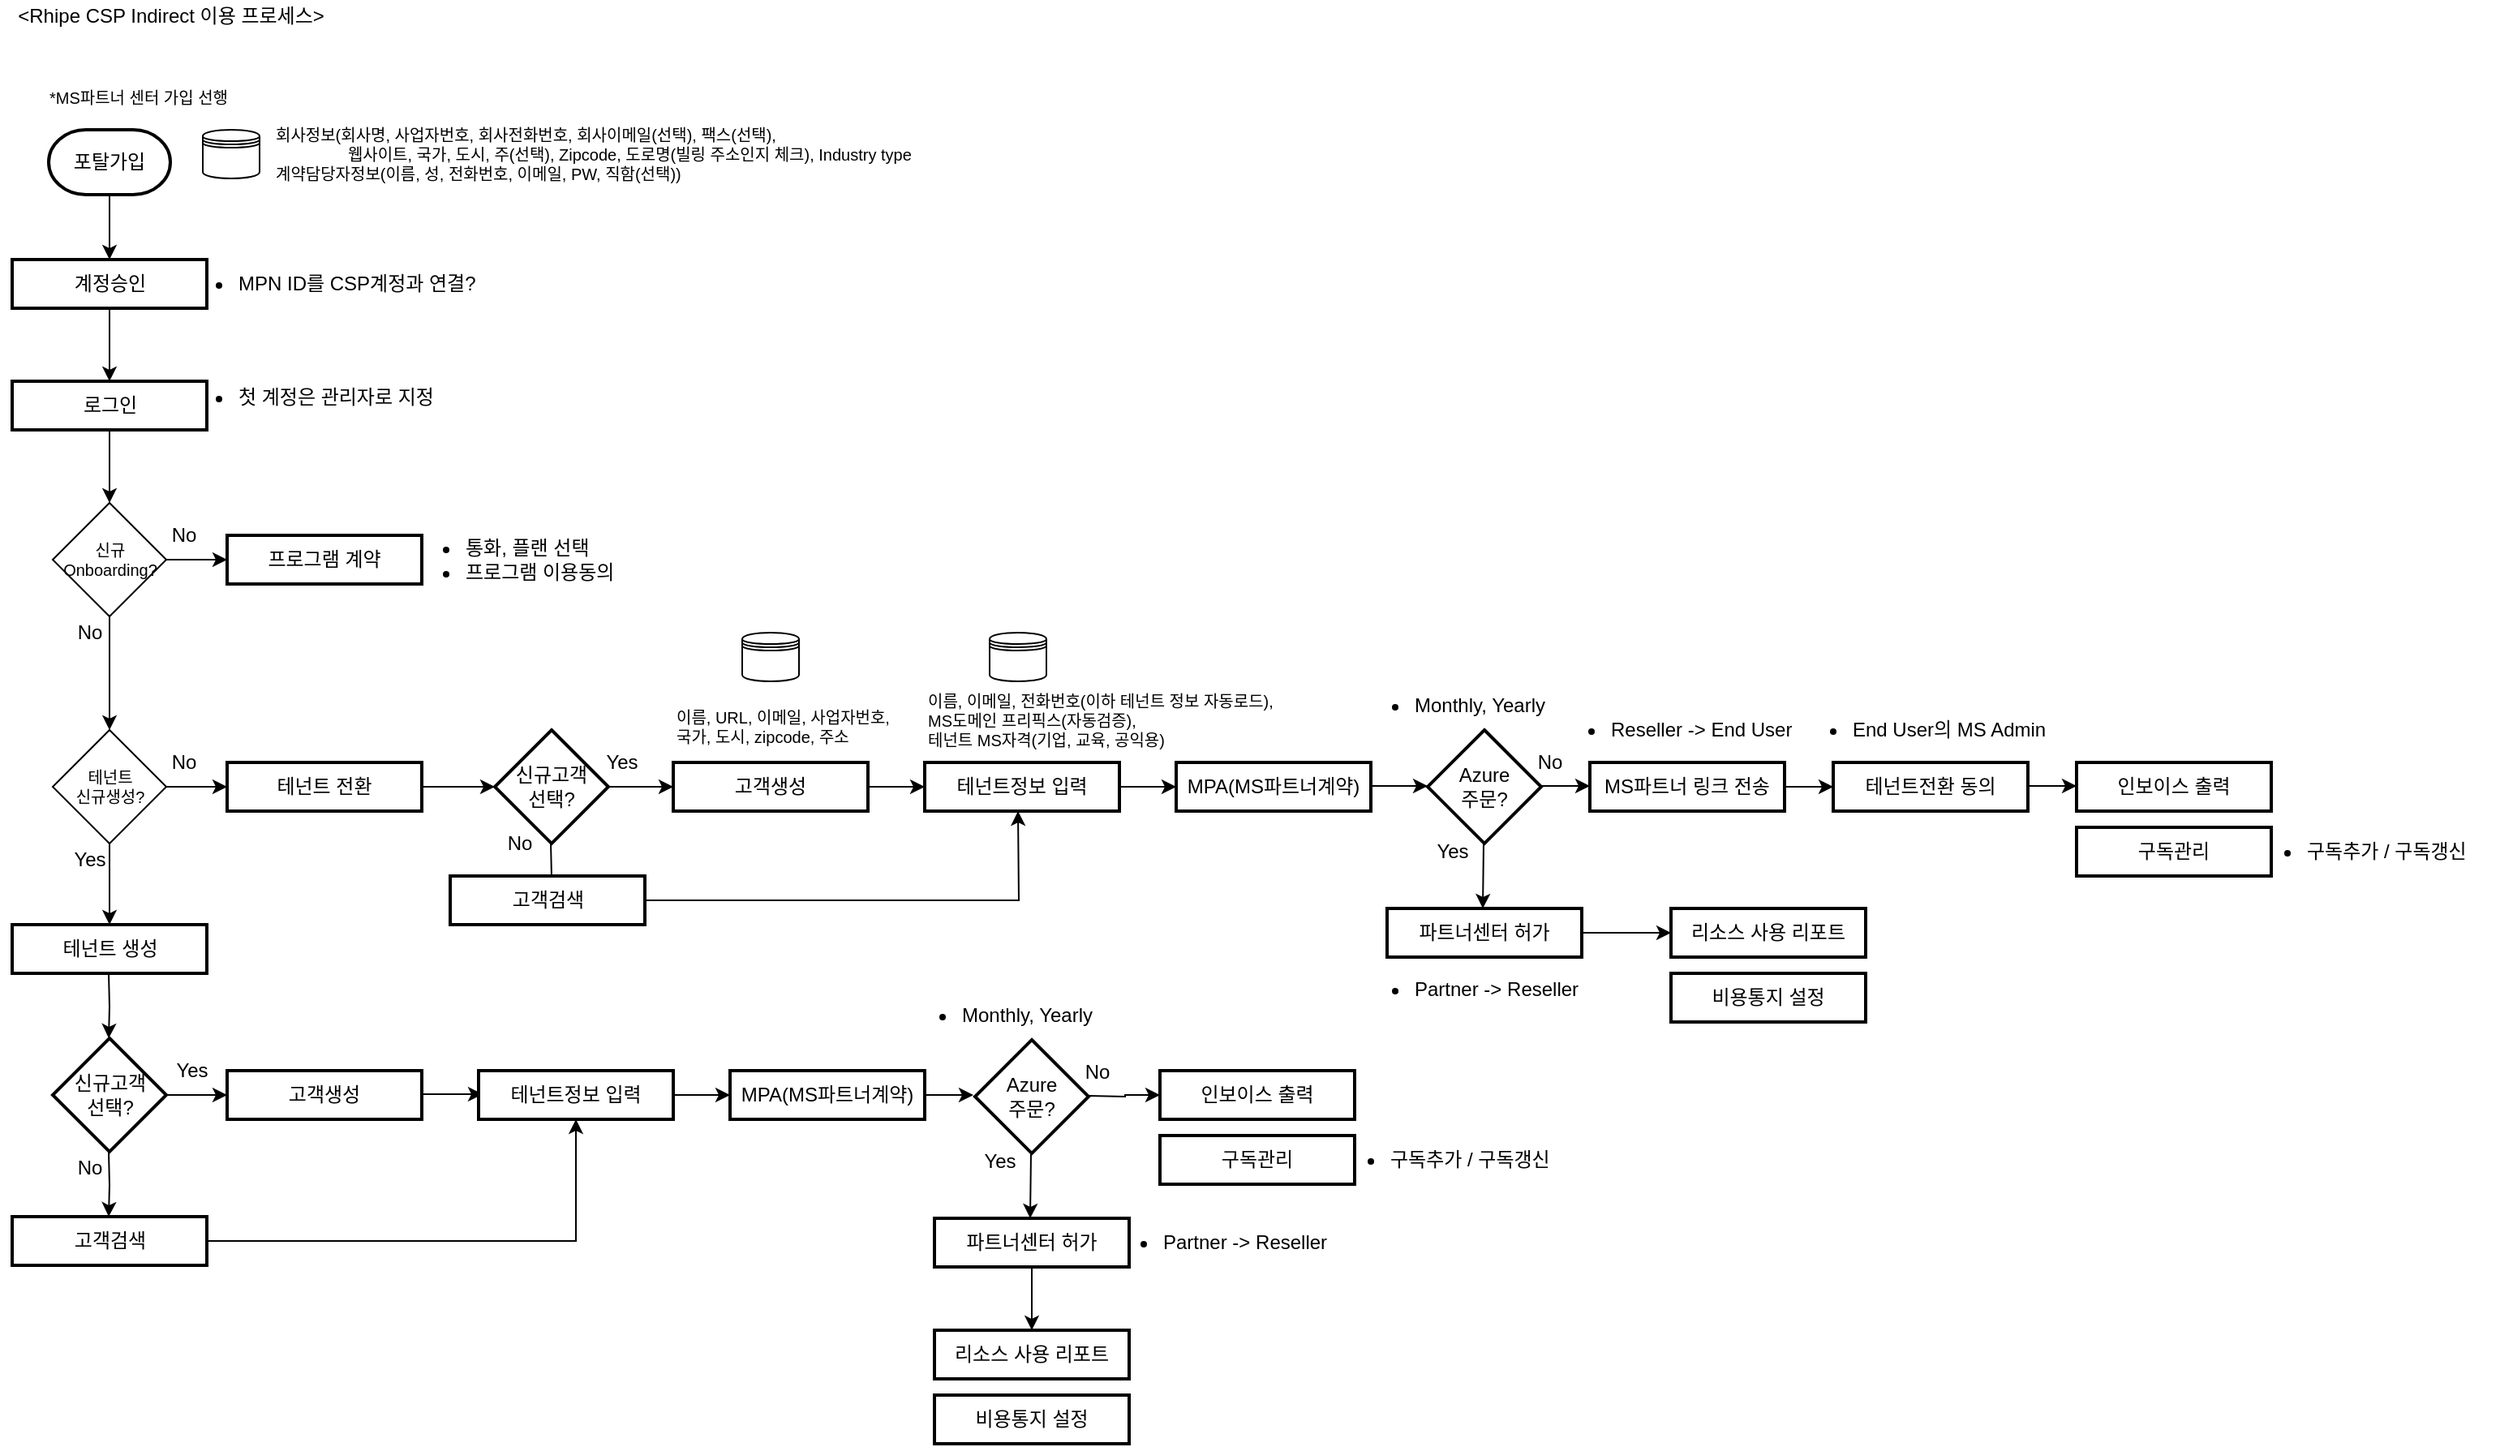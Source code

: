 <mxfile version="15.8.3" type="github">
  <diagram id="-kC8-EX9NPomtugNLF3H" name="Page-1">
    <mxGraphModel dx="1038" dy="579" grid="1" gridSize="10" guides="1" tooltips="1" connect="1" arrows="1" fold="1" page="1" pageScale="1" pageWidth="827" pageHeight="1169" math="0" shadow="0">
      <root>
        <mxCell id="0" />
        <mxCell id="1" parent="0" />
        <mxCell id="LLDy-vm4whv-XX8NyYhA-1" value="&amp;lt;Rhipe CSP Indirect 이용 프로세스&amp;gt;" style="text;html=1;resizable=0;autosize=1;align=center;verticalAlign=middle;points=[];fillColor=none;strokeColor=none;rounded=0;" parent="1" vertex="1">
          <mxGeometry x="10" y="10" width="210" height="20" as="geometry" />
        </mxCell>
        <mxCell id="LLDy-vm4whv-XX8NyYhA-7" value="" style="edgeStyle=orthogonalEdgeStyle;rounded=0;orthogonalLoop=1;jettySize=auto;html=1;" parent="1" source="LLDy-vm4whv-XX8NyYhA-4" target="LLDy-vm4whv-XX8NyYhA-6" edge="1">
          <mxGeometry relative="1" as="geometry" />
        </mxCell>
        <mxCell id="LLDy-vm4whv-XX8NyYhA-4" value="포탈가입" style="strokeWidth=2;html=1;shape=mxgraph.flowchart.terminator;whiteSpace=wrap;" parent="1" vertex="1">
          <mxGeometry x="40" y="90" width="75" height="40" as="geometry" />
        </mxCell>
        <mxCell id="LLDy-vm4whv-XX8NyYhA-5" value="회사정보(회사명, 사업자번호, 회사전화번호, 회사이메일(선택), 팩스(선택),&lt;br style=&quot;font-size: 10px&quot;&gt;&amp;nbsp; &amp;nbsp; &amp;nbsp; &amp;nbsp; &amp;nbsp; &amp;nbsp; &amp;nbsp; &amp;nbsp; 웹사이트, 국가, 도시, 주(선택), Zipcode, 도로명(빌링 주소인지 체크), Industry type&lt;br style=&quot;font-size: 10px&quot;&gt;&lt;div style=&quot;font-size: 10px&quot;&gt;&lt;span style=&quot;font-size: 10px&quot;&gt;계약담당자정보(이름, 성, 전화번호, 이메일, PW, 직함(선택))&lt;/span&gt;&lt;/div&gt;" style="text;html=1;resizable=0;autosize=1;align=left;verticalAlign=middle;points=[];fillColor=none;strokeColor=none;rounded=0;fontSize=10;" parent="1" vertex="1">
          <mxGeometry x="177.5" y="85" width="430" height="40" as="geometry" />
        </mxCell>
        <mxCell id="LLDy-vm4whv-XX8NyYhA-12" value="" style="edgeStyle=orthogonalEdgeStyle;rounded=0;orthogonalLoop=1;jettySize=auto;html=1;" parent="1" source="LLDy-vm4whv-XX8NyYhA-6" target="LLDy-vm4whv-XX8NyYhA-10" edge="1">
          <mxGeometry relative="1" as="geometry" />
        </mxCell>
        <mxCell id="LLDy-vm4whv-XX8NyYhA-6" value="계정승인" style="whiteSpace=wrap;html=1;strokeWidth=2;" parent="1" vertex="1">
          <mxGeometry x="17.5" y="170" width="120" height="30" as="geometry" />
        </mxCell>
        <mxCell id="vkQwAch70h2A3rZclxdM-7" value="" style="edgeStyle=orthogonalEdgeStyle;rounded=0;orthogonalLoop=1;jettySize=auto;html=1;" edge="1" parent="1" source="LLDy-vm4whv-XX8NyYhA-10" target="vkQwAch70h2A3rZclxdM-6">
          <mxGeometry relative="1" as="geometry" />
        </mxCell>
        <mxCell id="LLDy-vm4whv-XX8NyYhA-10" value="로그인" style="whiteSpace=wrap;html=1;strokeWidth=2;" parent="1" vertex="1">
          <mxGeometry x="17.5" y="245" width="120" height="30" as="geometry" />
        </mxCell>
        <mxCell id="LLDy-vm4whv-XX8NyYhA-17" value="&lt;ul&gt;&lt;li&gt;MPN ID를 CSP계정과 연결?&lt;/li&gt;&lt;/ul&gt;" style="text;html=1;resizable=0;autosize=1;align=left;verticalAlign=middle;points=[];fillColor=none;strokeColor=none;rounded=0;" parent="1" vertex="1">
          <mxGeometry x="115" y="165" width="210" height="40" as="geometry" />
        </mxCell>
        <mxCell id="LLDy-vm4whv-XX8NyYhA-18" value="&lt;ul&gt;&lt;li&gt;첫 계정은 관리자로 지정&lt;/li&gt;&lt;/ul&gt;" style="text;html=1;resizable=0;autosize=1;align=left;verticalAlign=middle;points=[];fillColor=none;strokeColor=none;rounded=0;" parent="1" vertex="1">
          <mxGeometry x="115" y="235" width="190" height="40" as="geometry" />
        </mxCell>
        <mxCell id="LLDy-vm4whv-XX8NyYhA-19" value="테넌트 생성" style="whiteSpace=wrap;html=1;strokeWidth=2;" parent="1" vertex="1">
          <mxGeometry x="17.5" y="580" width="120" height="30" as="geometry" />
        </mxCell>
        <mxCell id="LLDy-vm4whv-XX8NyYhA-28" value="" style="edgeStyle=orthogonalEdgeStyle;rounded=0;orthogonalLoop=1;jettySize=auto;html=1;" parent="1" edge="1">
          <mxGeometry relative="1" as="geometry">
            <mxPoint x="77" y="610" as="sourcePoint" />
            <mxPoint x="77" y="650" as="targetPoint" />
          </mxGeometry>
        </mxCell>
        <mxCell id="LLDy-vm4whv-XX8NyYhA-33" value="" style="edgeStyle=orthogonalEdgeStyle;rounded=0;orthogonalLoop=1;jettySize=auto;html=1;" parent="1" source="LLDy-vm4whv-XX8NyYhA-29" target="LLDy-vm4whv-XX8NyYhA-32" edge="1">
          <mxGeometry relative="1" as="geometry" />
        </mxCell>
        <mxCell id="LLDy-vm4whv-XX8NyYhA-29" value="신규고객&lt;br&gt;선택?" style="strokeWidth=2;html=1;shape=mxgraph.flowchart.decision;whiteSpace=wrap;align=center;" parent="1" vertex="1">
          <mxGeometry x="42.5" y="650" width="70" height="70" as="geometry" />
        </mxCell>
        <mxCell id="LLDy-vm4whv-XX8NyYhA-32" value="고객생성" style="whiteSpace=wrap;html=1;strokeWidth=2;" parent="1" vertex="1">
          <mxGeometry x="150" y="670" width="120" height="30" as="geometry" />
        </mxCell>
        <mxCell id="LLDy-vm4whv-XX8NyYhA-51" value="" style="edgeStyle=orthogonalEdgeStyle;rounded=0;orthogonalLoop=1;jettySize=auto;html=1;" parent="1" source="LLDy-vm4whv-XX8NyYhA-34" edge="1">
          <mxGeometry relative="1" as="geometry">
            <mxPoint x="610" y="685" as="targetPoint" />
          </mxGeometry>
        </mxCell>
        <mxCell id="LLDy-vm4whv-XX8NyYhA-34" value="MPA(MS파트너계약)" style="whiteSpace=wrap;html=1;strokeWidth=2;" parent="1" vertex="1">
          <mxGeometry x="460" y="670" width="120" height="30" as="geometry" />
        </mxCell>
        <mxCell id="LLDy-vm4whv-XX8NyYhA-35" value="이름, URL, 이메일, 사업자번호, &lt;br style=&quot;font-size: 10px;&quot;&gt;국가, 도시, zipcode, 주소" style="text;whiteSpace=wrap;html=1;fontSize=10;" parent="1" vertex="1">
          <mxGeometry x="425" y="440" width="410" height="30" as="geometry" />
        </mxCell>
        <mxCell id="LLDy-vm4whv-XX8NyYhA-38" value="Yes" style="text;html=1;resizable=0;autosize=1;align=center;verticalAlign=middle;points=[];fillColor=none;strokeColor=none;rounded=0;" parent="1" vertex="1">
          <mxGeometry x="112.5" y="660" width="30" height="20" as="geometry" />
        </mxCell>
        <mxCell id="LLDy-vm4whv-XX8NyYhA-39" value="No" style="text;html=1;resizable=0;autosize=1;align=center;verticalAlign=middle;points=[];fillColor=none;strokeColor=none;rounded=0;" parent="1" vertex="1">
          <mxGeometry x="50" y="720" width="30" height="20" as="geometry" />
        </mxCell>
        <mxCell id="LLDy-vm4whv-XX8NyYhA-40" value="" style="edgeStyle=orthogonalEdgeStyle;rounded=0;orthogonalLoop=1;jettySize=auto;html=1;" parent="1" edge="1">
          <mxGeometry relative="1" as="geometry">
            <mxPoint x="77" y="720" as="sourcePoint" />
            <mxPoint x="77" y="760" as="targetPoint" />
          </mxGeometry>
        </mxCell>
        <mxCell id="LLDy-vm4whv-XX8NyYhA-49" style="edgeStyle=orthogonalEdgeStyle;rounded=0;orthogonalLoop=1;jettySize=auto;html=1;" parent="1" source="LLDy-vm4whv-XX8NyYhA-41" target="LLDy-vm4whv-XX8NyYhA-44" edge="1">
          <mxGeometry relative="1" as="geometry" />
        </mxCell>
        <mxCell id="LLDy-vm4whv-XX8NyYhA-41" value="고객검색" style="whiteSpace=wrap;html=1;strokeWidth=2;" parent="1" vertex="1">
          <mxGeometry x="17.5" y="760" width="120" height="30" as="geometry" />
        </mxCell>
        <mxCell id="LLDy-vm4whv-XX8NyYhA-43" value="" style="edgeStyle=orthogonalEdgeStyle;rounded=0;orthogonalLoop=1;jettySize=auto;html=1;" parent="1" edge="1">
          <mxGeometry relative="1" as="geometry">
            <mxPoint x="270" y="684.5" as="sourcePoint" />
            <mxPoint x="307.5" y="684.5" as="targetPoint" />
          </mxGeometry>
        </mxCell>
        <mxCell id="LLDy-vm4whv-XX8NyYhA-47" value="" style="edgeStyle=orthogonalEdgeStyle;rounded=0;orthogonalLoop=1;jettySize=auto;html=1;" parent="1" source="LLDy-vm4whv-XX8NyYhA-44" target="LLDy-vm4whv-XX8NyYhA-34" edge="1">
          <mxGeometry relative="1" as="geometry" />
        </mxCell>
        <mxCell id="LLDy-vm4whv-XX8NyYhA-44" value="테넌트정보 입력" style="whiteSpace=wrap;html=1;strokeWidth=2;" parent="1" vertex="1">
          <mxGeometry x="305" y="670" width="120" height="30" as="geometry" />
        </mxCell>
        <mxCell id="LLDy-vm4whv-XX8NyYhA-45" value="" style="shape=datastore;whiteSpace=wrap;html=1;" parent="1" vertex="1">
          <mxGeometry x="620" y="400" width="35" height="30" as="geometry" />
        </mxCell>
        <mxCell id="LLDy-vm4whv-XX8NyYhA-46" value="이름, 이메일, 전화번호(이하 테넌트 정보 자동로드), &lt;br style=&quot;font-size: 10px;&quot;&gt;MS도메인 프리픽스(자동검증), &lt;br style=&quot;font-size: 10px;&quot;&gt;테넌트 MS자격(기업, 교육, 공익용)" style="text;whiteSpace=wrap;html=1;fontSize=10;" parent="1" vertex="1">
          <mxGeometry x="580" y="430" width="410" height="30" as="geometry" />
        </mxCell>
        <mxCell id="x1_s0fbQaFr76W7rGfXg-1" value="*MS파트너 센터 가입 선행" style="text;html=1;resizable=0;autosize=1;align=center;verticalAlign=middle;points=[];fillColor=none;strokeColor=none;rounded=0;fontSize=10;" parent="1" vertex="1">
          <mxGeometry x="30" y="60" width="130" height="20" as="geometry" />
        </mxCell>
        <mxCell id="x1_s0fbQaFr76W7rGfXg-16" value="" style="edgeStyle=orthogonalEdgeStyle;rounded=0;orthogonalLoop=1;jettySize=auto;html=1;fontSize=10;" parent="1" source="x1_s0fbQaFr76W7rGfXg-7" target="x1_s0fbQaFr76W7rGfXg-15" edge="1">
          <mxGeometry relative="1" as="geometry" />
        </mxCell>
        <mxCell id="x1_s0fbQaFr76W7rGfXg-7" value="테넌트 전환" style="whiteSpace=wrap;html=1;strokeWidth=2;" parent="1" vertex="1">
          <mxGeometry x="150" y="480" width="120" height="30" as="geometry" />
        </mxCell>
        <mxCell id="x1_s0fbQaFr76W7rGfXg-11" value="" style="edgeStyle=orthogonalEdgeStyle;rounded=0;orthogonalLoop=1;jettySize=auto;html=1;fontSize=10;" parent="1" source="x1_s0fbQaFr76W7rGfXg-10" target="LLDy-vm4whv-XX8NyYhA-19" edge="1">
          <mxGeometry relative="1" as="geometry" />
        </mxCell>
        <mxCell id="x1_s0fbQaFr76W7rGfXg-12" value="" style="edgeStyle=orthogonalEdgeStyle;rounded=0;orthogonalLoop=1;jettySize=auto;html=1;fontSize=10;" parent="1" source="x1_s0fbQaFr76W7rGfXg-10" target="x1_s0fbQaFr76W7rGfXg-7" edge="1">
          <mxGeometry relative="1" as="geometry" />
        </mxCell>
        <mxCell id="x1_s0fbQaFr76W7rGfXg-10" value="테넌트&lt;br&gt;신규생성?" style="rhombus;whiteSpace=wrap;html=1;fontSize=10;align=center;" parent="1" vertex="1">
          <mxGeometry x="42.5" y="460" width="70" height="70" as="geometry" />
        </mxCell>
        <mxCell id="x1_s0fbQaFr76W7rGfXg-13" value="No" style="text;html=1;resizable=0;autosize=1;align=center;verticalAlign=middle;points=[];fillColor=none;strokeColor=none;rounded=0;" parent="1" vertex="1">
          <mxGeometry x="107.5" y="470" width="30" height="20" as="geometry" />
        </mxCell>
        <mxCell id="x1_s0fbQaFr76W7rGfXg-14" value="Yes" style="text;html=1;resizable=0;autosize=1;align=center;verticalAlign=middle;points=[];fillColor=none;strokeColor=none;rounded=0;" parent="1" vertex="1">
          <mxGeometry x="50" y="530" width="30" height="20" as="geometry" />
        </mxCell>
        <mxCell id="x1_s0fbQaFr76W7rGfXg-34" value="" style="edgeStyle=orthogonalEdgeStyle;rounded=0;orthogonalLoop=1;jettySize=auto;html=1;fontSize=10;" parent="1" source="x1_s0fbQaFr76W7rGfXg-15" target="x1_s0fbQaFr76W7rGfXg-17" edge="1">
          <mxGeometry relative="1" as="geometry" />
        </mxCell>
        <mxCell id="x1_s0fbQaFr76W7rGfXg-15" value="신규고객&lt;br&gt;선택?" style="strokeWidth=2;html=1;shape=mxgraph.flowchart.decision;whiteSpace=wrap;align=center;" parent="1" vertex="1">
          <mxGeometry x="315" y="460" width="70" height="70" as="geometry" />
        </mxCell>
        <mxCell id="x1_s0fbQaFr76W7rGfXg-35" value="" style="edgeStyle=orthogonalEdgeStyle;rounded=0;orthogonalLoop=1;jettySize=auto;html=1;fontSize=10;" parent="1" source="x1_s0fbQaFr76W7rGfXg-17" target="x1_s0fbQaFr76W7rGfXg-19" edge="1">
          <mxGeometry relative="1" as="geometry" />
        </mxCell>
        <mxCell id="x1_s0fbQaFr76W7rGfXg-17" value="고객생성" style="whiteSpace=wrap;html=1;strokeWidth=2;" parent="1" vertex="1">
          <mxGeometry x="425" y="480" width="120" height="30" as="geometry" />
        </mxCell>
        <mxCell id="x1_s0fbQaFr76W7rGfXg-18" value="MPA(MS파트너계약)" style="whiteSpace=wrap;html=1;strokeWidth=2;" parent="1" vertex="1">
          <mxGeometry x="735" y="480" width="120" height="30" as="geometry" />
        </mxCell>
        <mxCell id="x1_s0fbQaFr76W7rGfXg-36" value="" style="edgeStyle=orthogonalEdgeStyle;rounded=0;orthogonalLoop=1;jettySize=auto;html=1;fontSize=10;" parent="1" source="x1_s0fbQaFr76W7rGfXg-19" target="x1_s0fbQaFr76W7rGfXg-18" edge="1">
          <mxGeometry relative="1" as="geometry" />
        </mxCell>
        <mxCell id="x1_s0fbQaFr76W7rGfXg-19" value="테넌트정보 입력" style="whiteSpace=wrap;html=1;strokeWidth=2;" parent="1" vertex="1">
          <mxGeometry x="580" y="480" width="120" height="30" as="geometry" />
        </mxCell>
        <mxCell id="x1_s0fbQaFr76W7rGfXg-21" value="&lt;ul&gt;&lt;li&gt;Monthly, Yearly&lt;/li&gt;&lt;/ul&gt;" style="text;html=1;resizable=0;autosize=1;align=left;verticalAlign=middle;points=[];fillColor=none;strokeColor=none;rounded=0;" parent="1" vertex="1">
          <mxGeometry x="840" y="425" width="140" height="40" as="geometry" />
        </mxCell>
        <mxCell id="x1_s0fbQaFr76W7rGfXg-26" value="No" style="text;html=1;resizable=0;autosize=1;align=center;verticalAlign=middle;points=[];fillColor=none;strokeColor=none;rounded=0;" parent="1" vertex="1">
          <mxGeometry x="315" y="520" width="30" height="20" as="geometry" />
        </mxCell>
        <mxCell id="x1_s0fbQaFr76W7rGfXg-27" value="" style="edgeStyle=orthogonalEdgeStyle;rounded=0;orthogonalLoop=1;jettySize=auto;html=1;" parent="1" edge="1">
          <mxGeometry relative="1" as="geometry">
            <mxPoint x="349.5" y="530" as="sourcePoint" />
            <mxPoint x="349.5" y="570" as="targetPoint" />
          </mxGeometry>
        </mxCell>
        <mxCell id="x1_s0fbQaFr76W7rGfXg-28" style="edgeStyle=orthogonalEdgeStyle;rounded=0;orthogonalLoop=1;jettySize=auto;html=1;" parent="1" source="x1_s0fbQaFr76W7rGfXg-29" edge="1">
          <mxGeometry relative="1" as="geometry">
            <mxPoint x="637.5" y="510" as="targetPoint" />
          </mxGeometry>
        </mxCell>
        <mxCell id="x1_s0fbQaFr76W7rGfXg-29" value="고객검색" style="whiteSpace=wrap;html=1;strokeWidth=2;" parent="1" vertex="1">
          <mxGeometry x="287.5" y="550" width="120" height="30" as="geometry" />
        </mxCell>
        <mxCell id="x1_s0fbQaFr76W7rGfXg-31" value="" style="shape=datastore;whiteSpace=wrap;html=1;" parent="1" vertex="1">
          <mxGeometry x="467.5" y="400" width="35" height="30" as="geometry" />
        </mxCell>
        <mxCell id="x1_s0fbQaFr76W7rGfXg-32" value="" style="shape=datastore;whiteSpace=wrap;html=1;" parent="1" vertex="1">
          <mxGeometry x="135" y="90" width="35" height="30" as="geometry" />
        </mxCell>
        <mxCell id="x1_s0fbQaFr76W7rGfXg-39" value="" style="edgeStyle=orthogonalEdgeStyle;rounded=0;orthogonalLoop=1;jettySize=auto;html=1;entryX=0;entryY=0.486;entryDx=0;entryDy=0;entryPerimeter=0;" parent="1" edge="1" target="vkQwAch70h2A3rZclxdM-17">
          <mxGeometry relative="1" as="geometry">
            <mxPoint x="855" y="494.5" as="sourcePoint" />
            <mxPoint x="885" y="494.5" as="targetPoint" />
          </mxGeometry>
        </mxCell>
        <mxCell id="x1_s0fbQaFr76W7rGfXg-40" value="Yes" style="text;html=1;resizable=0;autosize=1;align=center;verticalAlign=middle;points=[];fillColor=none;strokeColor=none;rounded=0;" parent="1" vertex="1">
          <mxGeometry x="377.5" y="470" width="30" height="20" as="geometry" />
        </mxCell>
        <mxCell id="x1_s0fbQaFr76W7rGfXg-41" value="테넌트전환 동의" style="whiteSpace=wrap;html=1;strokeWidth=2;" parent="1" vertex="1">
          <mxGeometry x="1140" y="480" width="120" height="30" as="geometry" />
        </mxCell>
        <mxCell id="x1_s0fbQaFr76W7rGfXg-42" value="&lt;ul&gt;&lt;li&gt;End User의 MS Admin&lt;/li&gt;&lt;/ul&gt;" style="text;html=1;resizable=0;autosize=1;align=left;verticalAlign=middle;points=[];fillColor=none;strokeColor=none;rounded=0;" parent="1" vertex="1">
          <mxGeometry x="1110" y="440" width="180" height="40" as="geometry" />
        </mxCell>
        <mxCell id="x1_s0fbQaFr76W7rGfXg-44" value="" style="edgeStyle=orthogonalEdgeStyle;rounded=0;orthogonalLoop=1;jettySize=auto;html=1;" parent="1" edge="1">
          <mxGeometry relative="1" as="geometry">
            <mxPoint x="960" y="494.5" as="sourcePoint" />
            <mxPoint x="990" y="494.5" as="targetPoint" />
          </mxGeometry>
        </mxCell>
        <mxCell id="x1_s0fbQaFr76W7rGfXg-46" value="" style="edgeStyle=orthogonalEdgeStyle;rounded=0;orthogonalLoop=1;jettySize=auto;html=1;fontSize=10;" parent="1" source="x1_s0fbQaFr76W7rGfXg-45" target="x1_s0fbQaFr76W7rGfXg-41" edge="1">
          <mxGeometry relative="1" as="geometry" />
        </mxCell>
        <mxCell id="x1_s0fbQaFr76W7rGfXg-45" value="MS파트너 링크 전송" style="whiteSpace=wrap;html=1;strokeWidth=2;" parent="1" vertex="1">
          <mxGeometry x="990" y="480" width="120" height="30" as="geometry" />
        </mxCell>
        <mxCell id="x1_s0fbQaFr76W7rGfXg-47" value="&lt;ul&gt;&lt;li&gt;Reseller -&amp;gt; End User&lt;/li&gt;&lt;/ul&gt;" style="text;html=1;resizable=0;autosize=1;align=left;verticalAlign=middle;points=[];fillColor=none;strokeColor=none;rounded=0;" parent="1" vertex="1">
          <mxGeometry x="961" y="440" width="170" height="40" as="geometry" />
        </mxCell>
        <mxCell id="Jh1CxPEHTyQ2Su4Y3jyr-1" value="" style="edgeStyle=orthogonalEdgeStyle;rounded=0;orthogonalLoop=1;jettySize=auto;html=1;fontSize=10;" parent="1" edge="1">
          <mxGeometry relative="1" as="geometry">
            <mxPoint x="1260" y="494.5" as="sourcePoint" />
            <mxPoint x="1290" y="494.5" as="targetPoint" />
          </mxGeometry>
        </mxCell>
        <mxCell id="sWF5zsyBriAMHVySnrM8-1" value="인보이스 출력" style="whiteSpace=wrap;html=1;strokeWidth=2;" parent="1" vertex="1">
          <mxGeometry x="1290" y="480" width="120" height="30" as="geometry" />
        </mxCell>
        <mxCell id="sWF5zsyBriAMHVySnrM8-4" value="구독관리" style="whiteSpace=wrap;html=1;strokeWidth=2;" parent="1" vertex="1">
          <mxGeometry x="1290" y="520" width="120" height="30" as="geometry" />
        </mxCell>
        <mxCell id="vkQwAch70h2A3rZclxdM-4" value="&lt;ul&gt;&lt;li&gt;구독추가 / 구독갱신&lt;/li&gt;&lt;/ul&gt;" style="text;html=1;resizable=0;autosize=1;align=left;verticalAlign=middle;points=[];fillColor=none;strokeColor=none;rounded=0;" vertex="1" parent="1">
          <mxGeometry x="1390" y="515" width="160" height="40" as="geometry" />
        </mxCell>
        <mxCell id="vkQwAch70h2A3rZclxdM-9" style="edgeStyle=orthogonalEdgeStyle;rounded=0;orthogonalLoop=1;jettySize=auto;html=1;entryX=0.5;entryY=0;entryDx=0;entryDy=0;" edge="1" parent="1" source="vkQwAch70h2A3rZclxdM-6" target="x1_s0fbQaFr76W7rGfXg-10">
          <mxGeometry relative="1" as="geometry" />
        </mxCell>
        <mxCell id="vkQwAch70h2A3rZclxdM-15" value="" style="edgeStyle=orthogonalEdgeStyle;rounded=0;orthogonalLoop=1;jettySize=auto;html=1;" edge="1" parent="1" source="vkQwAch70h2A3rZclxdM-6" target="vkQwAch70h2A3rZclxdM-12">
          <mxGeometry relative="1" as="geometry" />
        </mxCell>
        <mxCell id="vkQwAch70h2A3rZclxdM-6" value="신규 Onboarding?" style="rhombus;whiteSpace=wrap;html=1;fontSize=10;align=center;" vertex="1" parent="1">
          <mxGeometry x="42.5" y="320" width="70" height="70" as="geometry" />
        </mxCell>
        <mxCell id="vkQwAch70h2A3rZclxdM-12" value="프로그램 계약" style="whiteSpace=wrap;html=1;strokeWidth=2;" vertex="1" parent="1">
          <mxGeometry x="150" y="340" width="120" height="30" as="geometry" />
        </mxCell>
        <mxCell id="vkQwAch70h2A3rZclxdM-13" value="No" style="text;html=1;resizable=0;autosize=1;align=center;verticalAlign=middle;points=[];fillColor=none;strokeColor=none;rounded=0;" vertex="1" parent="1">
          <mxGeometry x="50" y="390" width="30" height="20" as="geometry" />
        </mxCell>
        <mxCell id="vkQwAch70h2A3rZclxdM-14" value="No" style="text;html=1;resizable=0;autosize=1;align=center;verticalAlign=middle;points=[];fillColor=none;strokeColor=none;rounded=0;" vertex="1" parent="1">
          <mxGeometry x="107.5" y="330" width="30" height="20" as="geometry" />
        </mxCell>
        <mxCell id="vkQwAch70h2A3rZclxdM-16" value="&lt;ul&gt;&lt;li&gt;통화, 플랜 선택&lt;/li&gt;&lt;li&gt;프로그램 이용동의&lt;/li&gt;&lt;/ul&gt;" style="text;html=1;resizable=0;autosize=1;align=left;verticalAlign=middle;points=[];fillColor=none;strokeColor=none;rounded=0;" vertex="1" parent="1">
          <mxGeometry x="255" y="325" width="150" height="60" as="geometry" />
        </mxCell>
        <mxCell id="vkQwAch70h2A3rZclxdM-17" value="Azure&lt;br&gt;주문?" style="strokeWidth=2;html=1;shape=mxgraph.flowchart.decision;whiteSpace=wrap;align=center;" vertex="1" parent="1">
          <mxGeometry x="890" y="460" width="70" height="70" as="geometry" />
        </mxCell>
        <mxCell id="vkQwAch70h2A3rZclxdM-18" value="No" style="text;html=1;resizable=0;autosize=1;align=center;verticalAlign=middle;points=[];fillColor=none;strokeColor=none;rounded=0;" vertex="1" parent="1">
          <mxGeometry x="950" y="470" width="30" height="20" as="geometry" />
        </mxCell>
        <mxCell id="vkQwAch70h2A3rZclxdM-19" value="Yes" style="text;html=1;resizable=0;autosize=1;align=center;verticalAlign=middle;points=[];fillColor=none;strokeColor=none;rounded=0;" vertex="1" parent="1">
          <mxGeometry x="890" y="525" width="30" height="20" as="geometry" />
        </mxCell>
        <mxCell id="vkQwAch70h2A3rZclxdM-20" value="" style="endArrow=classic;html=1;rounded=0;" edge="1" parent="1">
          <mxGeometry width="50" height="50" relative="1" as="geometry">
            <mxPoint x="924.5" y="530" as="sourcePoint" />
            <mxPoint x="924" y="570" as="targetPoint" />
          </mxGeometry>
        </mxCell>
        <mxCell id="vkQwAch70h2A3rZclxdM-52" style="edgeStyle=orthogonalEdgeStyle;rounded=0;orthogonalLoop=1;jettySize=auto;html=1;entryX=0;entryY=0.5;entryDx=0;entryDy=0;" edge="1" parent="1" source="vkQwAch70h2A3rZclxdM-21" target="vkQwAch70h2A3rZclxdM-48">
          <mxGeometry relative="1" as="geometry" />
        </mxCell>
        <mxCell id="vkQwAch70h2A3rZclxdM-21" value="파트너센터 허가" style="whiteSpace=wrap;html=1;strokeWidth=2;" vertex="1" parent="1">
          <mxGeometry x="865" y="570" width="120" height="30" as="geometry" />
        </mxCell>
        <mxCell id="vkQwAch70h2A3rZclxdM-22" value="&lt;ul&gt;&lt;li&gt;Partner -&amp;gt; Reseller&lt;/li&gt;&lt;/ul&gt;" style="text;html=1;resizable=0;autosize=1;align=left;verticalAlign=middle;points=[];fillColor=none;strokeColor=none;rounded=0;" vertex="1" parent="1">
          <mxGeometry x="840" y="600" width="160" height="40" as="geometry" />
        </mxCell>
        <mxCell id="vkQwAch70h2A3rZclxdM-23" value="&lt;ul&gt;&lt;li&gt;Monthly, Yearly&lt;/li&gt;&lt;/ul&gt;" style="text;html=1;resizable=0;autosize=1;align=left;verticalAlign=middle;points=[];fillColor=none;strokeColor=none;rounded=0;" vertex="1" parent="1">
          <mxGeometry x="561" y="616" width="140" height="40" as="geometry" />
        </mxCell>
        <mxCell id="vkQwAch70h2A3rZclxdM-26" value="" style="edgeStyle=orthogonalEdgeStyle;rounded=0;orthogonalLoop=1;jettySize=auto;html=1;entryX=0;entryY=0.5;entryDx=0;entryDy=0;" edge="1" parent="1" target="vkQwAch70h2A3rZclxdM-31">
          <mxGeometry relative="1" as="geometry">
            <mxPoint x="681" y="685.5" as="sourcePoint" />
            <mxPoint x="711" y="685.5" as="targetPoint" />
          </mxGeometry>
        </mxCell>
        <mxCell id="vkQwAch70h2A3rZclxdM-31" value="인보이스 출력" style="whiteSpace=wrap;html=1;strokeWidth=2;" vertex="1" parent="1">
          <mxGeometry x="725" y="670" width="120" height="30" as="geometry" />
        </mxCell>
        <mxCell id="vkQwAch70h2A3rZclxdM-34" value="구독관리" style="whiteSpace=wrap;html=1;strokeWidth=2;" vertex="1" parent="1">
          <mxGeometry x="725" y="710" width="120" height="30" as="geometry" />
        </mxCell>
        <mxCell id="vkQwAch70h2A3rZclxdM-35" value="&lt;ul&gt;&lt;li&gt;구독추가 / 구독갱신&lt;/li&gt;&lt;/ul&gt;" style="text;html=1;resizable=0;autosize=1;align=left;verticalAlign=middle;points=[];fillColor=none;strokeColor=none;rounded=0;" vertex="1" parent="1">
          <mxGeometry x="825" y="705" width="160" height="40" as="geometry" />
        </mxCell>
        <mxCell id="vkQwAch70h2A3rZclxdM-36" value="Azure&lt;br&gt;주문?" style="strokeWidth=2;html=1;shape=mxgraph.flowchart.decision;whiteSpace=wrap;align=center;" vertex="1" parent="1">
          <mxGeometry x="611" y="651" width="70" height="70" as="geometry" />
        </mxCell>
        <mxCell id="vkQwAch70h2A3rZclxdM-37" value="No" style="text;html=1;resizable=0;autosize=1;align=center;verticalAlign=middle;points=[];fillColor=none;strokeColor=none;rounded=0;" vertex="1" parent="1">
          <mxGeometry x="671" y="661" width="30" height="20" as="geometry" />
        </mxCell>
        <mxCell id="vkQwAch70h2A3rZclxdM-38" value="Yes" style="text;html=1;resizable=0;autosize=1;align=center;verticalAlign=middle;points=[];fillColor=none;strokeColor=none;rounded=0;" vertex="1" parent="1">
          <mxGeometry x="611" y="716" width="30" height="20" as="geometry" />
        </mxCell>
        <mxCell id="vkQwAch70h2A3rZclxdM-39" value="" style="endArrow=classic;html=1;rounded=0;" edge="1" parent="1">
          <mxGeometry width="50" height="50" relative="1" as="geometry">
            <mxPoint x="645.5" y="721" as="sourcePoint" />
            <mxPoint x="645" y="761" as="targetPoint" />
          </mxGeometry>
        </mxCell>
        <mxCell id="vkQwAch70h2A3rZclxdM-46" value="" style="edgeStyle=orthogonalEdgeStyle;rounded=0;orthogonalLoop=1;jettySize=auto;html=1;" edge="1" parent="1" source="vkQwAch70h2A3rZclxdM-40" target="vkQwAch70h2A3rZclxdM-45">
          <mxGeometry relative="1" as="geometry" />
        </mxCell>
        <mxCell id="vkQwAch70h2A3rZclxdM-40" value="파트너센터 허가" style="whiteSpace=wrap;html=1;strokeWidth=2;" vertex="1" parent="1">
          <mxGeometry x="586" y="761" width="120" height="30" as="geometry" />
        </mxCell>
        <mxCell id="vkQwAch70h2A3rZclxdM-41" value="&lt;ul&gt;&lt;li&gt;Partner -&amp;gt; Reseller&lt;/li&gt;&lt;/ul&gt;" style="text;html=1;resizable=0;autosize=1;align=left;verticalAlign=middle;points=[];fillColor=none;strokeColor=none;rounded=0;" vertex="1" parent="1">
          <mxGeometry x="685" y="756" width="160" height="40" as="geometry" />
        </mxCell>
        <mxCell id="vkQwAch70h2A3rZclxdM-45" value="리소스 사용 리포트" style="whiteSpace=wrap;html=1;strokeWidth=2;" vertex="1" parent="1">
          <mxGeometry x="586" y="830" width="120" height="30" as="geometry" />
        </mxCell>
        <mxCell id="vkQwAch70h2A3rZclxdM-47" value="비용통지 설정" style="whiteSpace=wrap;html=1;strokeWidth=2;" vertex="1" parent="1">
          <mxGeometry x="586" y="870" width="120" height="30" as="geometry" />
        </mxCell>
        <mxCell id="vkQwAch70h2A3rZclxdM-48" value="리소스 사용 리포트" style="whiteSpace=wrap;html=1;strokeWidth=2;" vertex="1" parent="1">
          <mxGeometry x="1040" y="570" width="120" height="30" as="geometry" />
        </mxCell>
        <mxCell id="vkQwAch70h2A3rZclxdM-49" value="비용통지 설정" style="whiteSpace=wrap;html=1;strokeWidth=2;" vertex="1" parent="1">
          <mxGeometry x="1040" y="610" width="120" height="30" as="geometry" />
        </mxCell>
      </root>
    </mxGraphModel>
  </diagram>
</mxfile>
